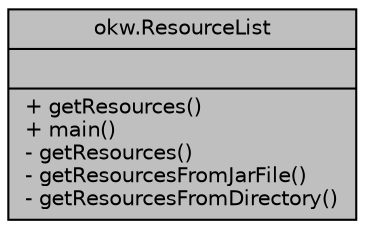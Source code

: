 digraph "okw.ResourceList"
{
 // INTERACTIVE_SVG=YES
 // LATEX_PDF_SIZE
  edge [fontname="Helvetica",fontsize="10",labelfontname="Helvetica",labelfontsize="10"];
  node [fontname="Helvetica",fontsize="10",shape=record];
  Node1 [label="{okw.ResourceList\n||+ getResources()\l+ main()\l- getResources()\l- getResourcesFromJarFile()\l- getResourcesFromDirectory()\l}",height=0.2,width=0.4,color="black", fillcolor="grey75", style="filled", fontcolor="black",tooltip="list resources available from the classpath @ *"];
}
